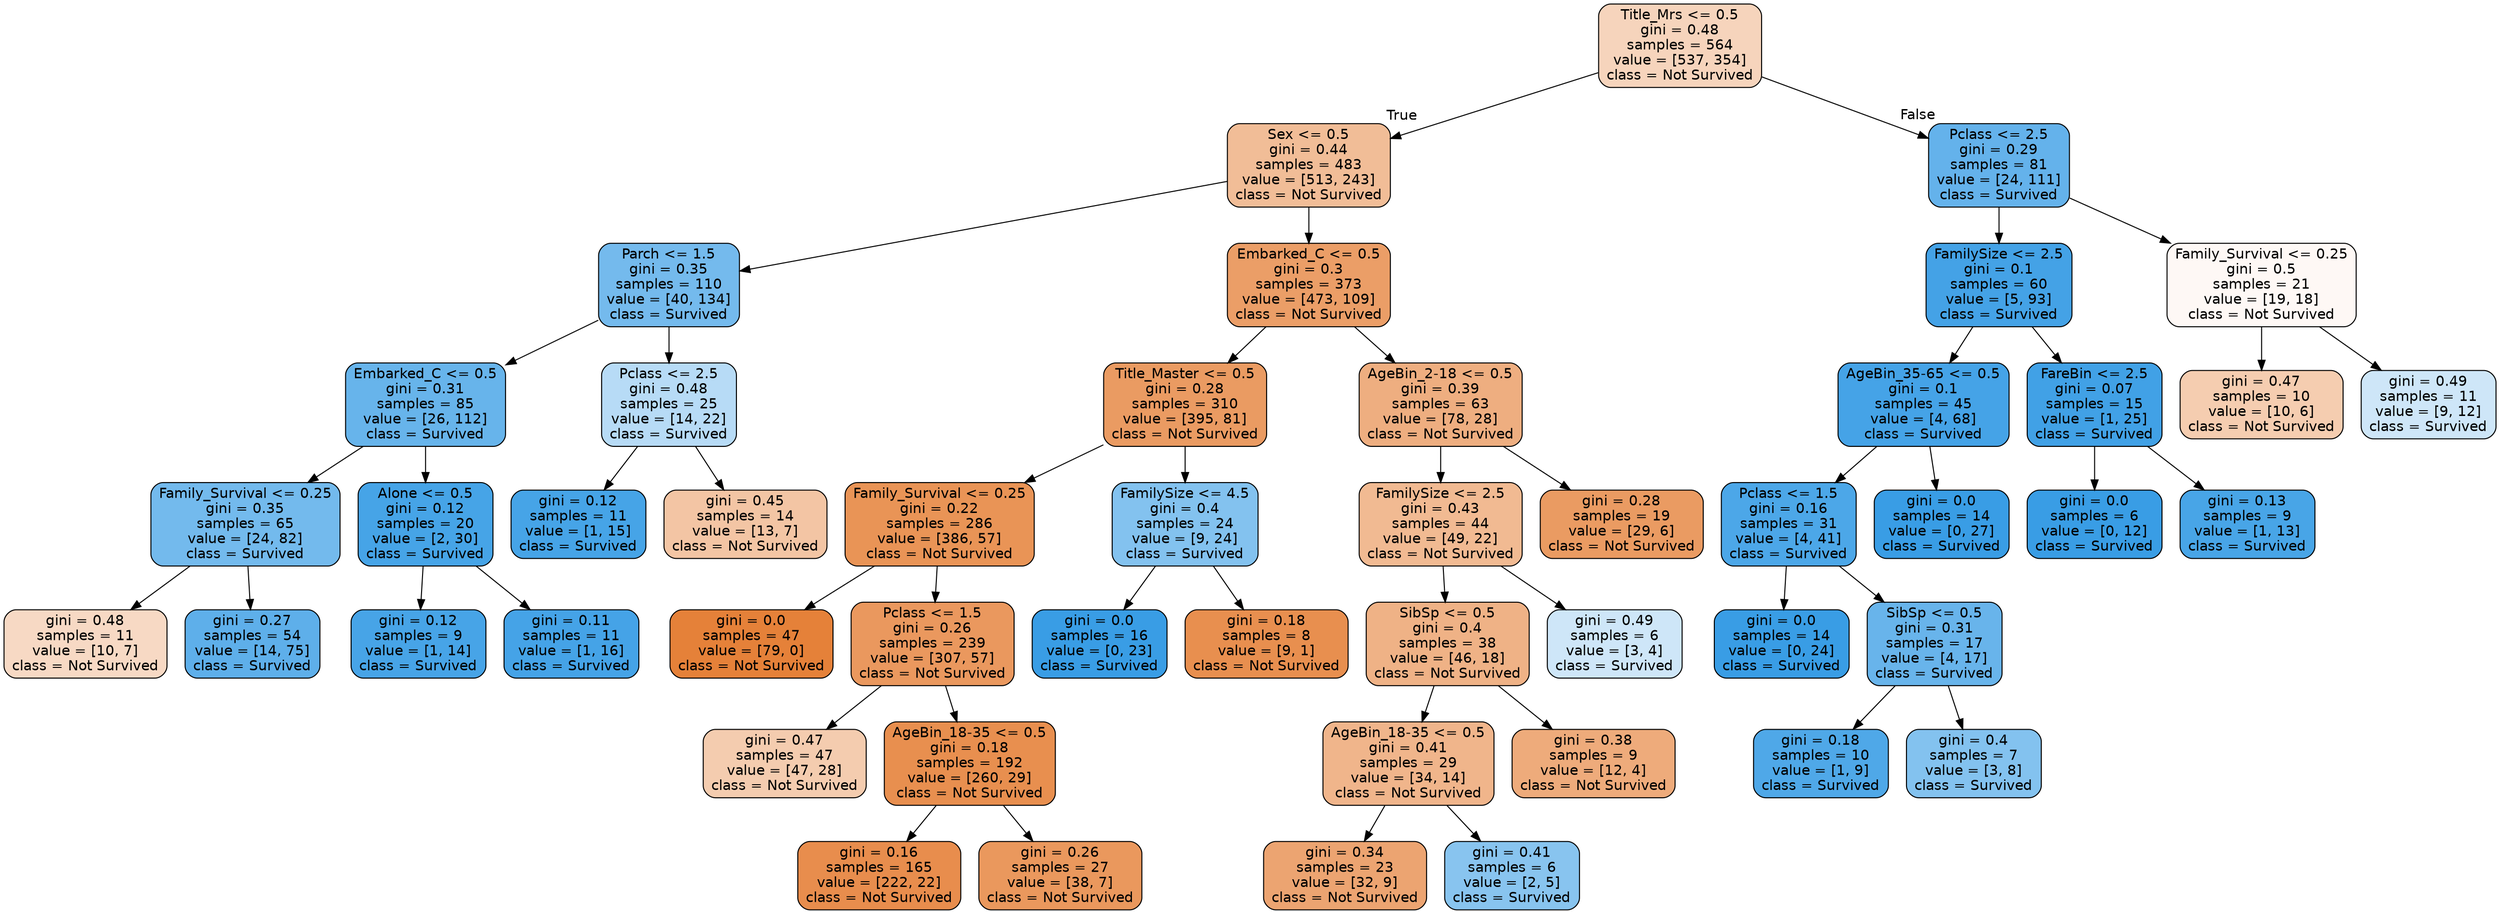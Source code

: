 digraph Tree {
node [shape=box, style="filled, rounded", color="black", fontname=helvetica] ;
edge [fontname=helvetica] ;
0 [label="Title_Mrs <= 0.5\ngini = 0.48\nsamples = 564\nvalue = [537, 354]\nclass = Not Survived", fillcolor="#f6d4bc"] ;
1 [label="Sex <= 0.5\ngini = 0.44\nsamples = 483\nvalue = [513, 243]\nclass = Not Survived", fillcolor="#f1bd97"] ;
0 -> 1 [labeldistance=2.5, labelangle=45, headlabel="True"] ;
2 [label="Parch <= 1.5\ngini = 0.35\nsamples = 110\nvalue = [40, 134]\nclass = Survived", fillcolor="#74baed"] ;
1 -> 2 ;
3 [label="Embarked_C <= 0.5\ngini = 0.31\nsamples = 85\nvalue = [26, 112]\nclass = Survived", fillcolor="#67b4eb"] ;
2 -> 3 ;
4 [label="Family_Survival <= 0.25\ngini = 0.35\nsamples = 65\nvalue = [24, 82]\nclass = Survived", fillcolor="#73baed"] ;
3 -> 4 ;
5 [label="gini = 0.48\nsamples = 11\nvalue = [10, 7]\nclass = Not Survived", fillcolor="#f7d9c4"] ;
4 -> 5 ;
6 [label="gini = 0.27\nsamples = 54\nvalue = [14, 75]\nclass = Survived", fillcolor="#5eafea"] ;
4 -> 6 ;
7 [label="Alone <= 0.5\ngini = 0.12\nsamples = 20\nvalue = [2, 30]\nclass = Survived", fillcolor="#46a4e7"] ;
3 -> 7 ;
8 [label="gini = 0.12\nsamples = 9\nvalue = [1, 14]\nclass = Survived", fillcolor="#47a4e7"] ;
7 -> 8 ;
9 [label="gini = 0.11\nsamples = 11\nvalue = [1, 16]\nclass = Survived", fillcolor="#45a3e7"] ;
7 -> 9 ;
10 [label="Pclass <= 2.5\ngini = 0.48\nsamples = 25\nvalue = [14, 22]\nclass = Survived", fillcolor="#b7dbf6"] ;
2 -> 10 ;
11 [label="gini = 0.12\nsamples = 11\nvalue = [1, 15]\nclass = Survived", fillcolor="#46a4e7"] ;
10 -> 11 ;
12 [label="gini = 0.45\nsamples = 14\nvalue = [13, 7]\nclass = Not Survived", fillcolor="#f3c5a4"] ;
10 -> 12 ;
13 [label="Embarked_C <= 0.5\ngini = 0.3\nsamples = 373\nvalue = [473, 109]\nclass = Not Survived", fillcolor="#eb9e67"] ;
1 -> 13 ;
14 [label="Title_Master <= 0.5\ngini = 0.28\nsamples = 310\nvalue = [395, 81]\nclass = Not Survived", fillcolor="#ea9b62"] ;
13 -> 14 ;
15 [label="Family_Survival <= 0.25\ngini = 0.22\nsamples = 286\nvalue = [386, 57]\nclass = Not Survived", fillcolor="#e99456"] ;
14 -> 15 ;
16 [label="gini = 0.0\nsamples = 47\nvalue = [79, 0]\nclass = Not Survived", fillcolor="#e58139"] ;
15 -> 16 ;
17 [label="Pclass <= 1.5\ngini = 0.26\nsamples = 239\nvalue = [307, 57]\nclass = Not Survived", fillcolor="#ea985e"] ;
15 -> 17 ;
18 [label="gini = 0.47\nsamples = 47\nvalue = [47, 28]\nclass = Not Survived", fillcolor="#f4ccaf"] ;
17 -> 18 ;
19 [label="AgeBin_18-35 <= 0.5\ngini = 0.18\nsamples = 192\nvalue = [260, 29]\nclass = Not Survived", fillcolor="#e88f4f"] ;
17 -> 19 ;
20 [label="gini = 0.16\nsamples = 165\nvalue = [222, 22]\nclass = Not Survived", fillcolor="#e88d4d"] ;
19 -> 20 ;
21 [label="gini = 0.26\nsamples = 27\nvalue = [38, 7]\nclass = Not Survived", fillcolor="#ea985d"] ;
19 -> 21 ;
22 [label="FamilySize <= 4.5\ngini = 0.4\nsamples = 24\nvalue = [9, 24]\nclass = Survived", fillcolor="#83c2ef"] ;
14 -> 22 ;
23 [label="gini = 0.0\nsamples = 16\nvalue = [0, 23]\nclass = Survived", fillcolor="#399de5"] ;
22 -> 23 ;
24 [label="gini = 0.18\nsamples = 8\nvalue = [9, 1]\nclass = Not Survived", fillcolor="#e88f4f"] ;
22 -> 24 ;
25 [label="AgeBin_2-18 <= 0.5\ngini = 0.39\nsamples = 63\nvalue = [78, 28]\nclass = Not Survived", fillcolor="#eeae80"] ;
13 -> 25 ;
26 [label="FamilySize <= 2.5\ngini = 0.43\nsamples = 44\nvalue = [49, 22]\nclass = Not Survived", fillcolor="#f1ba92"] ;
25 -> 26 ;
27 [label="SibSp <= 0.5\ngini = 0.4\nsamples = 38\nvalue = [46, 18]\nclass = Not Survived", fillcolor="#efb286"] ;
26 -> 27 ;
28 [label="AgeBin_18-35 <= 0.5\ngini = 0.41\nsamples = 29\nvalue = [34, 14]\nclass = Not Survived", fillcolor="#f0b58b"] ;
27 -> 28 ;
29 [label="gini = 0.34\nsamples = 23\nvalue = [32, 9]\nclass = Not Survived", fillcolor="#eca471"] ;
28 -> 29 ;
30 [label="gini = 0.41\nsamples = 6\nvalue = [2, 5]\nclass = Survived", fillcolor="#88c4ef"] ;
28 -> 30 ;
31 [label="gini = 0.38\nsamples = 9\nvalue = [12, 4]\nclass = Not Survived", fillcolor="#eeab7b"] ;
27 -> 31 ;
32 [label="gini = 0.49\nsamples = 6\nvalue = [3, 4]\nclass = Survived", fillcolor="#cee6f8"] ;
26 -> 32 ;
33 [label="gini = 0.28\nsamples = 19\nvalue = [29, 6]\nclass = Not Survived", fillcolor="#ea9b62"] ;
25 -> 33 ;
34 [label="Pclass <= 2.5\ngini = 0.29\nsamples = 81\nvalue = [24, 111]\nclass = Survived", fillcolor="#64b2eb"] ;
0 -> 34 [labeldistance=2.5, labelangle=-45, headlabel="False"] ;
35 [label="FamilySize <= 2.5\ngini = 0.1\nsamples = 60\nvalue = [5, 93]\nclass = Survived", fillcolor="#44a2e6"] ;
34 -> 35 ;
36 [label="AgeBin_35-65 <= 0.5\ngini = 0.1\nsamples = 45\nvalue = [4, 68]\nclass = Survived", fillcolor="#45a3e7"] ;
35 -> 36 ;
37 [label="Pclass <= 1.5\ngini = 0.16\nsamples = 31\nvalue = [4, 41]\nclass = Survived", fillcolor="#4ca7e8"] ;
36 -> 37 ;
38 [label="gini = 0.0\nsamples = 14\nvalue = [0, 24]\nclass = Survived", fillcolor="#399de5"] ;
37 -> 38 ;
39 [label="SibSp <= 0.5\ngini = 0.31\nsamples = 17\nvalue = [4, 17]\nclass = Survived", fillcolor="#68b4eb"] ;
37 -> 39 ;
40 [label="gini = 0.18\nsamples = 10\nvalue = [1, 9]\nclass = Survived", fillcolor="#4fa8e8"] ;
39 -> 40 ;
41 [label="gini = 0.4\nsamples = 7\nvalue = [3, 8]\nclass = Survived", fillcolor="#83c2ef"] ;
39 -> 41 ;
42 [label="gini = 0.0\nsamples = 14\nvalue = [0, 27]\nclass = Survived", fillcolor="#399de5"] ;
36 -> 42 ;
43 [label="FareBin <= 2.5\ngini = 0.07\nsamples = 15\nvalue = [1, 25]\nclass = Survived", fillcolor="#41a1e6"] ;
35 -> 43 ;
44 [label="gini = 0.0\nsamples = 6\nvalue = [0, 12]\nclass = Survived", fillcolor="#399de5"] ;
43 -> 44 ;
45 [label="gini = 0.13\nsamples = 9\nvalue = [1, 13]\nclass = Survived", fillcolor="#48a5e7"] ;
43 -> 45 ;
46 [label="Family_Survival <= 0.25\ngini = 0.5\nsamples = 21\nvalue = [19, 18]\nclass = Not Survived", fillcolor="#fef8f5"] ;
34 -> 46 ;
47 [label="gini = 0.47\nsamples = 10\nvalue = [10, 6]\nclass = Not Survived", fillcolor="#f5cdb0"] ;
46 -> 47 ;
48 [label="gini = 0.49\nsamples = 11\nvalue = [9, 12]\nclass = Survived", fillcolor="#cee6f8"] ;
46 -> 48 ;
}